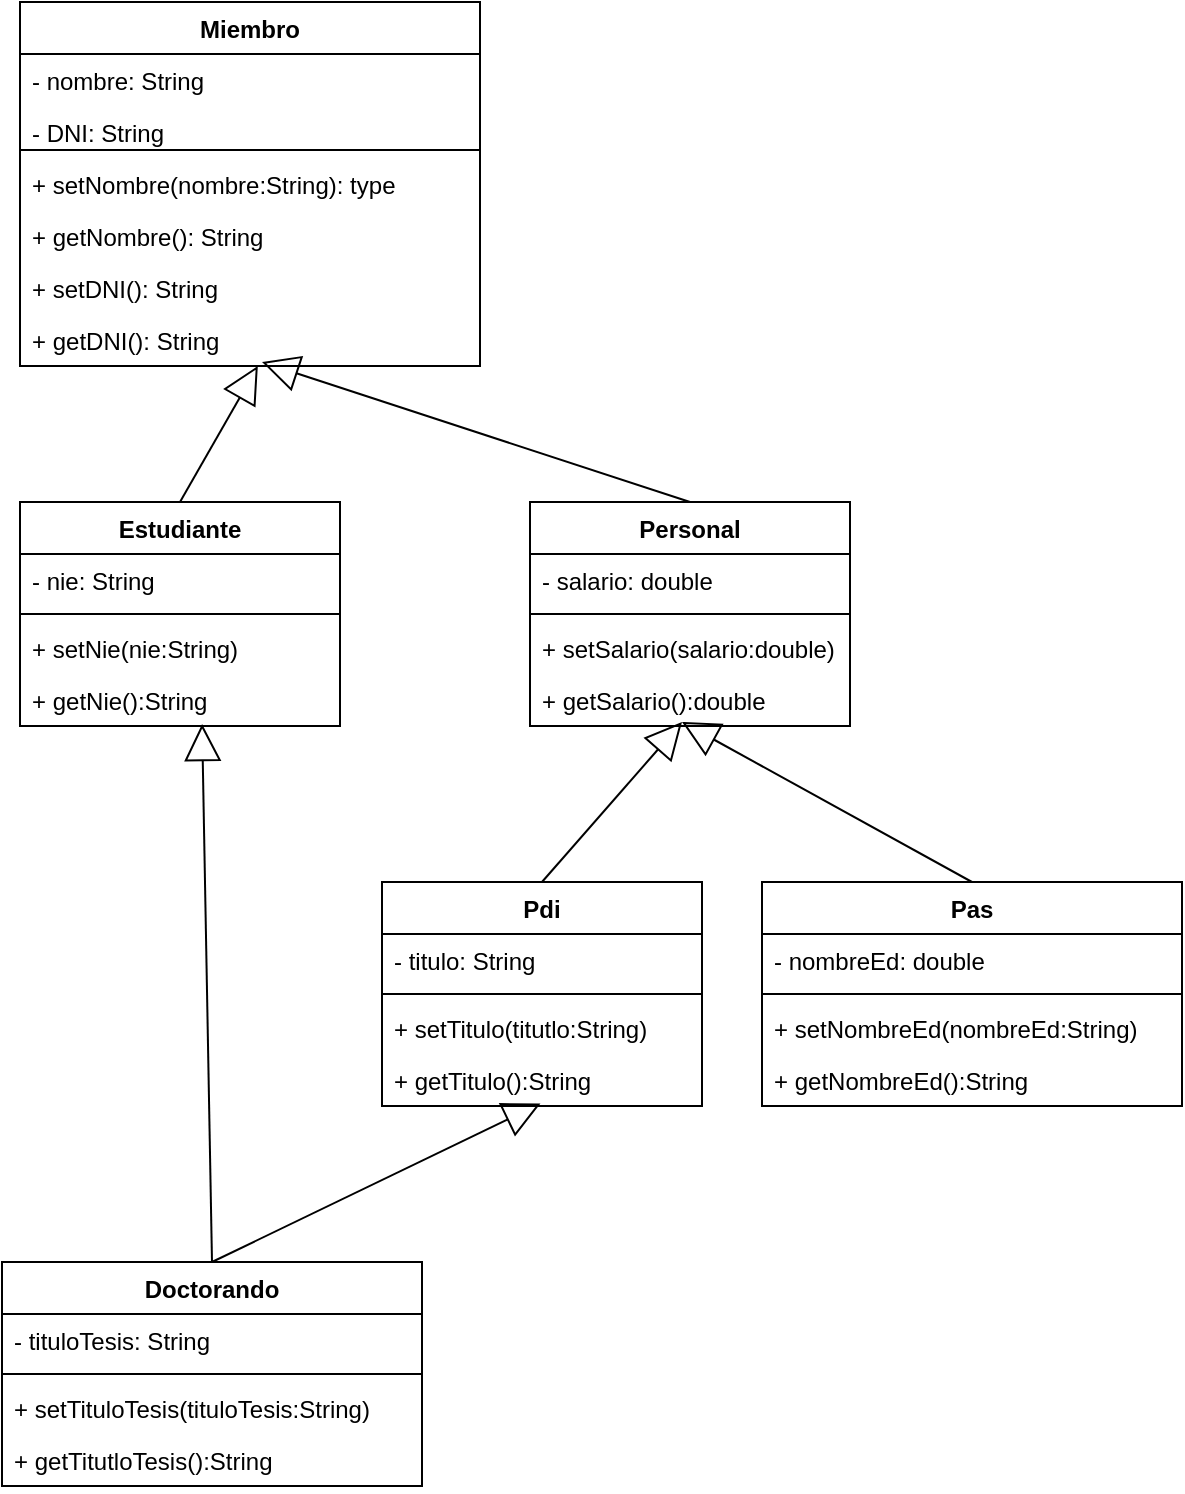<mxfile version="21.7.5" type="device">
  <diagram name="Página-1" id="rmtIetEgvbQpRknnI5B_">
    <mxGraphModel dx="1687" dy="984" grid="1" gridSize="10" guides="1" tooltips="1" connect="1" arrows="1" fold="1" page="1" pageScale="1" pageWidth="827" pageHeight="1169" math="0" shadow="0">
      <root>
        <mxCell id="0" />
        <mxCell id="1" parent="0" />
        <mxCell id="A-byGo0PZ-ZunFwNZqk_-2" value="Miembro" style="swimlane;fontStyle=1;align=center;verticalAlign=top;childLayout=stackLayout;horizontal=1;startSize=26;horizontalStack=0;resizeParent=1;resizeParentMax=0;resizeLast=0;collapsible=1;marginBottom=0;whiteSpace=wrap;html=1;" vertex="1" parent="1">
          <mxGeometry x="79" y="400" width="230" height="182" as="geometry" />
        </mxCell>
        <mxCell id="A-byGo0PZ-ZunFwNZqk_-3" value="- nombre: String" style="text;strokeColor=none;fillColor=none;align=left;verticalAlign=top;spacingLeft=4;spacingRight=4;overflow=hidden;rotatable=0;points=[[0,0.5],[1,0.5]];portConstraint=eastwest;whiteSpace=wrap;html=1;" vertex="1" parent="A-byGo0PZ-ZunFwNZqk_-2">
          <mxGeometry y="26" width="230" height="26" as="geometry" />
        </mxCell>
        <mxCell id="A-byGo0PZ-ZunFwNZqk_-6" value="- DNI: String" style="text;strokeColor=none;fillColor=none;align=left;verticalAlign=top;spacingLeft=4;spacingRight=4;overflow=hidden;rotatable=0;points=[[0,0.5],[1,0.5]];portConstraint=eastwest;whiteSpace=wrap;html=1;" vertex="1" parent="A-byGo0PZ-ZunFwNZqk_-2">
          <mxGeometry y="52" width="230" height="18" as="geometry" />
        </mxCell>
        <mxCell id="A-byGo0PZ-ZunFwNZqk_-4" value="" style="line;strokeWidth=1;fillColor=none;align=left;verticalAlign=middle;spacingTop=-1;spacingLeft=3;spacingRight=3;rotatable=0;labelPosition=right;points=[];portConstraint=eastwest;strokeColor=inherit;" vertex="1" parent="A-byGo0PZ-ZunFwNZqk_-2">
          <mxGeometry y="70" width="230" height="8" as="geometry" />
        </mxCell>
        <mxCell id="A-byGo0PZ-ZunFwNZqk_-5" value="+ setNombre(nombre:String): type" style="text;strokeColor=none;fillColor=none;align=left;verticalAlign=top;spacingLeft=4;spacingRight=4;overflow=hidden;rotatable=0;points=[[0,0.5],[1,0.5]];portConstraint=eastwest;whiteSpace=wrap;html=1;" vertex="1" parent="A-byGo0PZ-ZunFwNZqk_-2">
          <mxGeometry y="78" width="230" height="26" as="geometry" />
        </mxCell>
        <mxCell id="A-byGo0PZ-ZunFwNZqk_-17" value="+ getNombre(): String" style="text;strokeColor=none;fillColor=none;align=left;verticalAlign=top;spacingLeft=4;spacingRight=4;overflow=hidden;rotatable=0;points=[[0,0.5],[1,0.5]];portConstraint=eastwest;whiteSpace=wrap;html=1;" vertex="1" parent="A-byGo0PZ-ZunFwNZqk_-2">
          <mxGeometry y="104" width="230" height="26" as="geometry" />
        </mxCell>
        <mxCell id="A-byGo0PZ-ZunFwNZqk_-18" value="+ setDNI(): String" style="text;strokeColor=none;fillColor=none;align=left;verticalAlign=top;spacingLeft=4;spacingRight=4;overflow=hidden;rotatable=0;points=[[0,0.5],[1,0.5]];portConstraint=eastwest;whiteSpace=wrap;html=1;" vertex="1" parent="A-byGo0PZ-ZunFwNZqk_-2">
          <mxGeometry y="130" width="230" height="26" as="geometry" />
        </mxCell>
        <mxCell id="A-byGo0PZ-ZunFwNZqk_-19" value="+ getDNI(): String" style="text;strokeColor=none;fillColor=none;align=left;verticalAlign=top;spacingLeft=4;spacingRight=4;overflow=hidden;rotatable=0;points=[[0,0.5],[1,0.5]];portConstraint=eastwest;whiteSpace=wrap;html=1;" vertex="1" parent="A-byGo0PZ-ZunFwNZqk_-2">
          <mxGeometry y="156" width="230" height="26" as="geometry" />
        </mxCell>
        <mxCell id="A-byGo0PZ-ZunFwNZqk_-7" value="Estudiante" style="swimlane;fontStyle=1;align=center;verticalAlign=top;childLayout=stackLayout;horizontal=1;startSize=26;horizontalStack=0;resizeParent=1;resizeParentMax=0;resizeLast=0;collapsible=1;marginBottom=0;whiteSpace=wrap;html=1;" vertex="1" parent="1">
          <mxGeometry x="79" y="650" width="160" height="112" as="geometry" />
        </mxCell>
        <mxCell id="A-byGo0PZ-ZunFwNZqk_-8" value="- nie: String" style="text;strokeColor=none;fillColor=none;align=left;verticalAlign=top;spacingLeft=4;spacingRight=4;overflow=hidden;rotatable=0;points=[[0,0.5],[1,0.5]];portConstraint=eastwest;whiteSpace=wrap;html=1;" vertex="1" parent="A-byGo0PZ-ZunFwNZqk_-7">
          <mxGeometry y="26" width="160" height="26" as="geometry" />
        </mxCell>
        <mxCell id="A-byGo0PZ-ZunFwNZqk_-10" value="" style="line;strokeWidth=1;fillColor=none;align=left;verticalAlign=middle;spacingTop=-1;spacingLeft=3;spacingRight=3;rotatable=0;labelPosition=right;points=[];portConstraint=eastwest;strokeColor=inherit;" vertex="1" parent="A-byGo0PZ-ZunFwNZqk_-7">
          <mxGeometry y="52" width="160" height="8" as="geometry" />
        </mxCell>
        <mxCell id="A-byGo0PZ-ZunFwNZqk_-11" value="+ setNie(nie:String)" style="text;strokeColor=none;fillColor=none;align=left;verticalAlign=top;spacingLeft=4;spacingRight=4;overflow=hidden;rotatable=0;points=[[0,0.5],[1,0.5]];portConstraint=eastwest;whiteSpace=wrap;html=1;" vertex="1" parent="A-byGo0PZ-ZunFwNZqk_-7">
          <mxGeometry y="60" width="160" height="26" as="geometry" />
        </mxCell>
        <mxCell id="A-byGo0PZ-ZunFwNZqk_-20" value="+ getNie():String" style="text;strokeColor=none;fillColor=none;align=left;verticalAlign=top;spacingLeft=4;spacingRight=4;overflow=hidden;rotatable=0;points=[[0,0.5],[1,0.5]];portConstraint=eastwest;whiteSpace=wrap;html=1;" vertex="1" parent="A-byGo0PZ-ZunFwNZqk_-7">
          <mxGeometry y="86" width="160" height="26" as="geometry" />
        </mxCell>
        <mxCell id="A-byGo0PZ-ZunFwNZqk_-12" value="Personal" style="swimlane;fontStyle=1;align=center;verticalAlign=top;childLayout=stackLayout;horizontal=1;startSize=26;horizontalStack=0;resizeParent=1;resizeParentMax=0;resizeLast=0;collapsible=1;marginBottom=0;whiteSpace=wrap;html=1;" vertex="1" parent="1">
          <mxGeometry x="334" y="650" width="160" height="112" as="geometry" />
        </mxCell>
        <mxCell id="A-byGo0PZ-ZunFwNZqk_-13" value="- salario: double" style="text;strokeColor=none;fillColor=none;align=left;verticalAlign=top;spacingLeft=4;spacingRight=4;overflow=hidden;rotatable=0;points=[[0,0.5],[1,0.5]];portConstraint=eastwest;whiteSpace=wrap;html=1;" vertex="1" parent="A-byGo0PZ-ZunFwNZqk_-12">
          <mxGeometry y="26" width="160" height="26" as="geometry" />
        </mxCell>
        <mxCell id="A-byGo0PZ-ZunFwNZqk_-15" value="" style="line;strokeWidth=1;fillColor=none;align=left;verticalAlign=middle;spacingTop=-1;spacingLeft=3;spacingRight=3;rotatable=0;labelPosition=right;points=[];portConstraint=eastwest;strokeColor=inherit;" vertex="1" parent="A-byGo0PZ-ZunFwNZqk_-12">
          <mxGeometry y="52" width="160" height="8" as="geometry" />
        </mxCell>
        <mxCell id="A-byGo0PZ-ZunFwNZqk_-16" value="+ setSalario(salario:double)" style="text;strokeColor=none;fillColor=none;align=left;verticalAlign=top;spacingLeft=4;spacingRight=4;overflow=hidden;rotatable=0;points=[[0,0.5],[1,0.5]];portConstraint=eastwest;whiteSpace=wrap;html=1;" vertex="1" parent="A-byGo0PZ-ZunFwNZqk_-12">
          <mxGeometry y="60" width="160" height="26" as="geometry" />
        </mxCell>
        <mxCell id="A-byGo0PZ-ZunFwNZqk_-21" value="+ getSalario():double" style="text;strokeColor=none;fillColor=none;align=left;verticalAlign=top;spacingLeft=4;spacingRight=4;overflow=hidden;rotatable=0;points=[[0,0.5],[1,0.5]];portConstraint=eastwest;whiteSpace=wrap;html=1;" vertex="1" parent="A-byGo0PZ-ZunFwNZqk_-12">
          <mxGeometry y="86" width="160" height="26" as="geometry" />
        </mxCell>
        <mxCell id="A-byGo0PZ-ZunFwNZqk_-22" value="Pdi" style="swimlane;fontStyle=1;align=center;verticalAlign=top;childLayout=stackLayout;horizontal=1;startSize=26;horizontalStack=0;resizeParent=1;resizeParentMax=0;resizeLast=0;collapsible=1;marginBottom=0;whiteSpace=wrap;html=1;" vertex="1" parent="1">
          <mxGeometry x="260" y="840" width="160" height="112" as="geometry" />
        </mxCell>
        <mxCell id="A-byGo0PZ-ZunFwNZqk_-23" value="- titulo: String" style="text;strokeColor=none;fillColor=none;align=left;verticalAlign=top;spacingLeft=4;spacingRight=4;overflow=hidden;rotatable=0;points=[[0,0.5],[1,0.5]];portConstraint=eastwest;whiteSpace=wrap;html=1;" vertex="1" parent="A-byGo0PZ-ZunFwNZqk_-22">
          <mxGeometry y="26" width="160" height="26" as="geometry" />
        </mxCell>
        <mxCell id="A-byGo0PZ-ZunFwNZqk_-24" value="" style="line;strokeWidth=1;fillColor=none;align=left;verticalAlign=middle;spacingTop=-1;spacingLeft=3;spacingRight=3;rotatable=0;labelPosition=right;points=[];portConstraint=eastwest;strokeColor=inherit;" vertex="1" parent="A-byGo0PZ-ZunFwNZqk_-22">
          <mxGeometry y="52" width="160" height="8" as="geometry" />
        </mxCell>
        <mxCell id="A-byGo0PZ-ZunFwNZqk_-25" value="+ setTitulo(titutlo:String)" style="text;strokeColor=none;fillColor=none;align=left;verticalAlign=top;spacingLeft=4;spacingRight=4;overflow=hidden;rotatable=0;points=[[0,0.5],[1,0.5]];portConstraint=eastwest;whiteSpace=wrap;html=1;" vertex="1" parent="A-byGo0PZ-ZunFwNZqk_-22">
          <mxGeometry y="60" width="160" height="26" as="geometry" />
        </mxCell>
        <mxCell id="A-byGo0PZ-ZunFwNZqk_-26" value="+ getTitulo():String" style="text;strokeColor=none;fillColor=none;align=left;verticalAlign=top;spacingLeft=4;spacingRight=4;overflow=hidden;rotatable=0;points=[[0,0.5],[1,0.5]];portConstraint=eastwest;whiteSpace=wrap;html=1;" vertex="1" parent="A-byGo0PZ-ZunFwNZqk_-22">
          <mxGeometry y="86" width="160" height="26" as="geometry" />
        </mxCell>
        <mxCell id="A-byGo0PZ-ZunFwNZqk_-27" value="Pas" style="swimlane;fontStyle=1;align=center;verticalAlign=top;childLayout=stackLayout;horizontal=1;startSize=26;horizontalStack=0;resizeParent=1;resizeParentMax=0;resizeLast=0;collapsible=1;marginBottom=0;whiteSpace=wrap;html=1;" vertex="1" parent="1">
          <mxGeometry x="450" y="840" width="210" height="112" as="geometry" />
        </mxCell>
        <mxCell id="A-byGo0PZ-ZunFwNZqk_-28" value="- nombreEd: double" style="text;strokeColor=none;fillColor=none;align=left;verticalAlign=top;spacingLeft=4;spacingRight=4;overflow=hidden;rotatable=0;points=[[0,0.5],[1,0.5]];portConstraint=eastwest;whiteSpace=wrap;html=1;" vertex="1" parent="A-byGo0PZ-ZunFwNZqk_-27">
          <mxGeometry y="26" width="210" height="26" as="geometry" />
        </mxCell>
        <mxCell id="A-byGo0PZ-ZunFwNZqk_-29" value="" style="line;strokeWidth=1;fillColor=none;align=left;verticalAlign=middle;spacingTop=-1;spacingLeft=3;spacingRight=3;rotatable=0;labelPosition=right;points=[];portConstraint=eastwest;strokeColor=inherit;" vertex="1" parent="A-byGo0PZ-ZunFwNZqk_-27">
          <mxGeometry y="52" width="210" height="8" as="geometry" />
        </mxCell>
        <mxCell id="A-byGo0PZ-ZunFwNZqk_-30" value="+ setNombreEd(nombreEd:String)" style="text;strokeColor=none;fillColor=none;align=left;verticalAlign=top;spacingLeft=4;spacingRight=4;overflow=hidden;rotatable=0;points=[[0,0.5],[1,0.5]];portConstraint=eastwest;whiteSpace=wrap;html=1;" vertex="1" parent="A-byGo0PZ-ZunFwNZqk_-27">
          <mxGeometry y="60" width="210" height="26" as="geometry" />
        </mxCell>
        <mxCell id="A-byGo0PZ-ZunFwNZqk_-31" value="+ getNombreEd():String" style="text;strokeColor=none;fillColor=none;align=left;verticalAlign=top;spacingLeft=4;spacingRight=4;overflow=hidden;rotatable=0;points=[[0,0.5],[1,0.5]];portConstraint=eastwest;whiteSpace=wrap;html=1;" vertex="1" parent="A-byGo0PZ-ZunFwNZqk_-27">
          <mxGeometry y="86" width="210" height="26" as="geometry" />
        </mxCell>
        <mxCell id="A-byGo0PZ-ZunFwNZqk_-32" value="Doctorando" style="swimlane;fontStyle=1;align=center;verticalAlign=top;childLayout=stackLayout;horizontal=1;startSize=26;horizontalStack=0;resizeParent=1;resizeParentMax=0;resizeLast=0;collapsible=1;marginBottom=0;whiteSpace=wrap;html=1;" vertex="1" parent="1">
          <mxGeometry x="70" y="1030" width="210" height="112" as="geometry" />
        </mxCell>
        <mxCell id="A-byGo0PZ-ZunFwNZqk_-33" value="- tituloTesis: String" style="text;strokeColor=none;fillColor=none;align=left;verticalAlign=top;spacingLeft=4;spacingRight=4;overflow=hidden;rotatable=0;points=[[0,0.5],[1,0.5]];portConstraint=eastwest;whiteSpace=wrap;html=1;" vertex="1" parent="A-byGo0PZ-ZunFwNZqk_-32">
          <mxGeometry y="26" width="210" height="26" as="geometry" />
        </mxCell>
        <mxCell id="A-byGo0PZ-ZunFwNZqk_-34" value="" style="line;strokeWidth=1;fillColor=none;align=left;verticalAlign=middle;spacingTop=-1;spacingLeft=3;spacingRight=3;rotatable=0;labelPosition=right;points=[];portConstraint=eastwest;strokeColor=inherit;" vertex="1" parent="A-byGo0PZ-ZunFwNZqk_-32">
          <mxGeometry y="52" width="210" height="8" as="geometry" />
        </mxCell>
        <mxCell id="A-byGo0PZ-ZunFwNZqk_-35" value="+ setTituloTesis(tituloTesis:String)" style="text;strokeColor=none;fillColor=none;align=left;verticalAlign=top;spacingLeft=4;spacingRight=4;overflow=hidden;rotatable=0;points=[[0,0.5],[1,0.5]];portConstraint=eastwest;whiteSpace=wrap;html=1;" vertex="1" parent="A-byGo0PZ-ZunFwNZqk_-32">
          <mxGeometry y="60" width="210" height="26" as="geometry" />
        </mxCell>
        <mxCell id="A-byGo0PZ-ZunFwNZqk_-36" value="+ getTitutloTesis():String" style="text;strokeColor=none;fillColor=none;align=left;verticalAlign=top;spacingLeft=4;spacingRight=4;overflow=hidden;rotatable=0;points=[[0,0.5],[1,0.5]];portConstraint=eastwest;whiteSpace=wrap;html=1;" vertex="1" parent="A-byGo0PZ-ZunFwNZqk_-32">
          <mxGeometry y="86" width="210" height="26" as="geometry" />
        </mxCell>
        <mxCell id="A-byGo0PZ-ZunFwNZqk_-37" value="" style="endArrow=block;endSize=16;endFill=0;html=1;rounded=0;entryX=0.517;entryY=1;entryDx=0;entryDy=0;entryPerimeter=0;exitX=0.5;exitY=0;exitDx=0;exitDy=0;" edge="1" parent="1" source="A-byGo0PZ-ZunFwNZqk_-7" target="A-byGo0PZ-ZunFwNZqk_-19">
          <mxGeometry width="160" relative="1" as="geometry">
            <mxPoint x="340" y="720" as="sourcePoint" />
            <mxPoint x="500" y="720" as="targetPoint" />
          </mxGeometry>
        </mxCell>
        <mxCell id="A-byGo0PZ-ZunFwNZqk_-38" value="" style="endArrow=block;endSize=16;endFill=0;html=1;rounded=0;exitX=0.5;exitY=0;exitDx=0;exitDy=0;" edge="1" parent="1" source="A-byGo0PZ-ZunFwNZqk_-12">
          <mxGeometry width="160" relative="1" as="geometry">
            <mxPoint x="169" y="660" as="sourcePoint" />
            <mxPoint x="200" y="580" as="targetPoint" />
          </mxGeometry>
        </mxCell>
        <mxCell id="A-byGo0PZ-ZunFwNZqk_-39" value="" style="endArrow=block;endSize=16;endFill=0;html=1;rounded=0;exitX=0.5;exitY=0;exitDx=0;exitDy=0;entryX=0.569;entryY=0.962;entryDx=0;entryDy=0;entryPerimeter=0;" edge="1" parent="1" source="A-byGo0PZ-ZunFwNZqk_-32" target="A-byGo0PZ-ZunFwNZqk_-20">
          <mxGeometry width="160" relative="1" as="geometry">
            <mxPoint x="179" y="670" as="sourcePoint" />
            <mxPoint x="160" y="770" as="targetPoint" />
          </mxGeometry>
        </mxCell>
        <mxCell id="A-byGo0PZ-ZunFwNZqk_-40" value="" style="endArrow=block;endSize=16;endFill=0;html=1;rounded=0;exitX=0.5;exitY=0;exitDx=0;exitDy=0;entryX=0.495;entryY=0.954;entryDx=0;entryDy=0;entryPerimeter=0;" edge="1" parent="1" source="A-byGo0PZ-ZunFwNZqk_-32" target="A-byGo0PZ-ZunFwNZqk_-26">
          <mxGeometry width="160" relative="1" as="geometry">
            <mxPoint x="135" y="850" as="sourcePoint" />
            <mxPoint x="180" y="771" as="targetPoint" />
          </mxGeometry>
        </mxCell>
        <mxCell id="A-byGo0PZ-ZunFwNZqk_-41" value="" style="endArrow=block;endSize=16;endFill=0;html=1;rounded=0;exitX=0.5;exitY=0;exitDx=0;exitDy=0;" edge="1" parent="1" source="A-byGo0PZ-ZunFwNZqk_-22">
          <mxGeometry width="160" relative="1" as="geometry">
            <mxPoint x="145" y="860" as="sourcePoint" />
            <mxPoint x="410" y="760" as="targetPoint" />
          </mxGeometry>
        </mxCell>
        <mxCell id="A-byGo0PZ-ZunFwNZqk_-42" value="" style="endArrow=block;endSize=16;endFill=0;html=1;rounded=0;exitX=0.5;exitY=0;exitDx=0;exitDy=0;" edge="1" parent="1" source="A-byGo0PZ-ZunFwNZqk_-27">
          <mxGeometry width="160" relative="1" as="geometry">
            <mxPoint x="155" y="870" as="sourcePoint" />
            <mxPoint x="410" y="760" as="targetPoint" />
          </mxGeometry>
        </mxCell>
      </root>
    </mxGraphModel>
  </diagram>
</mxfile>
